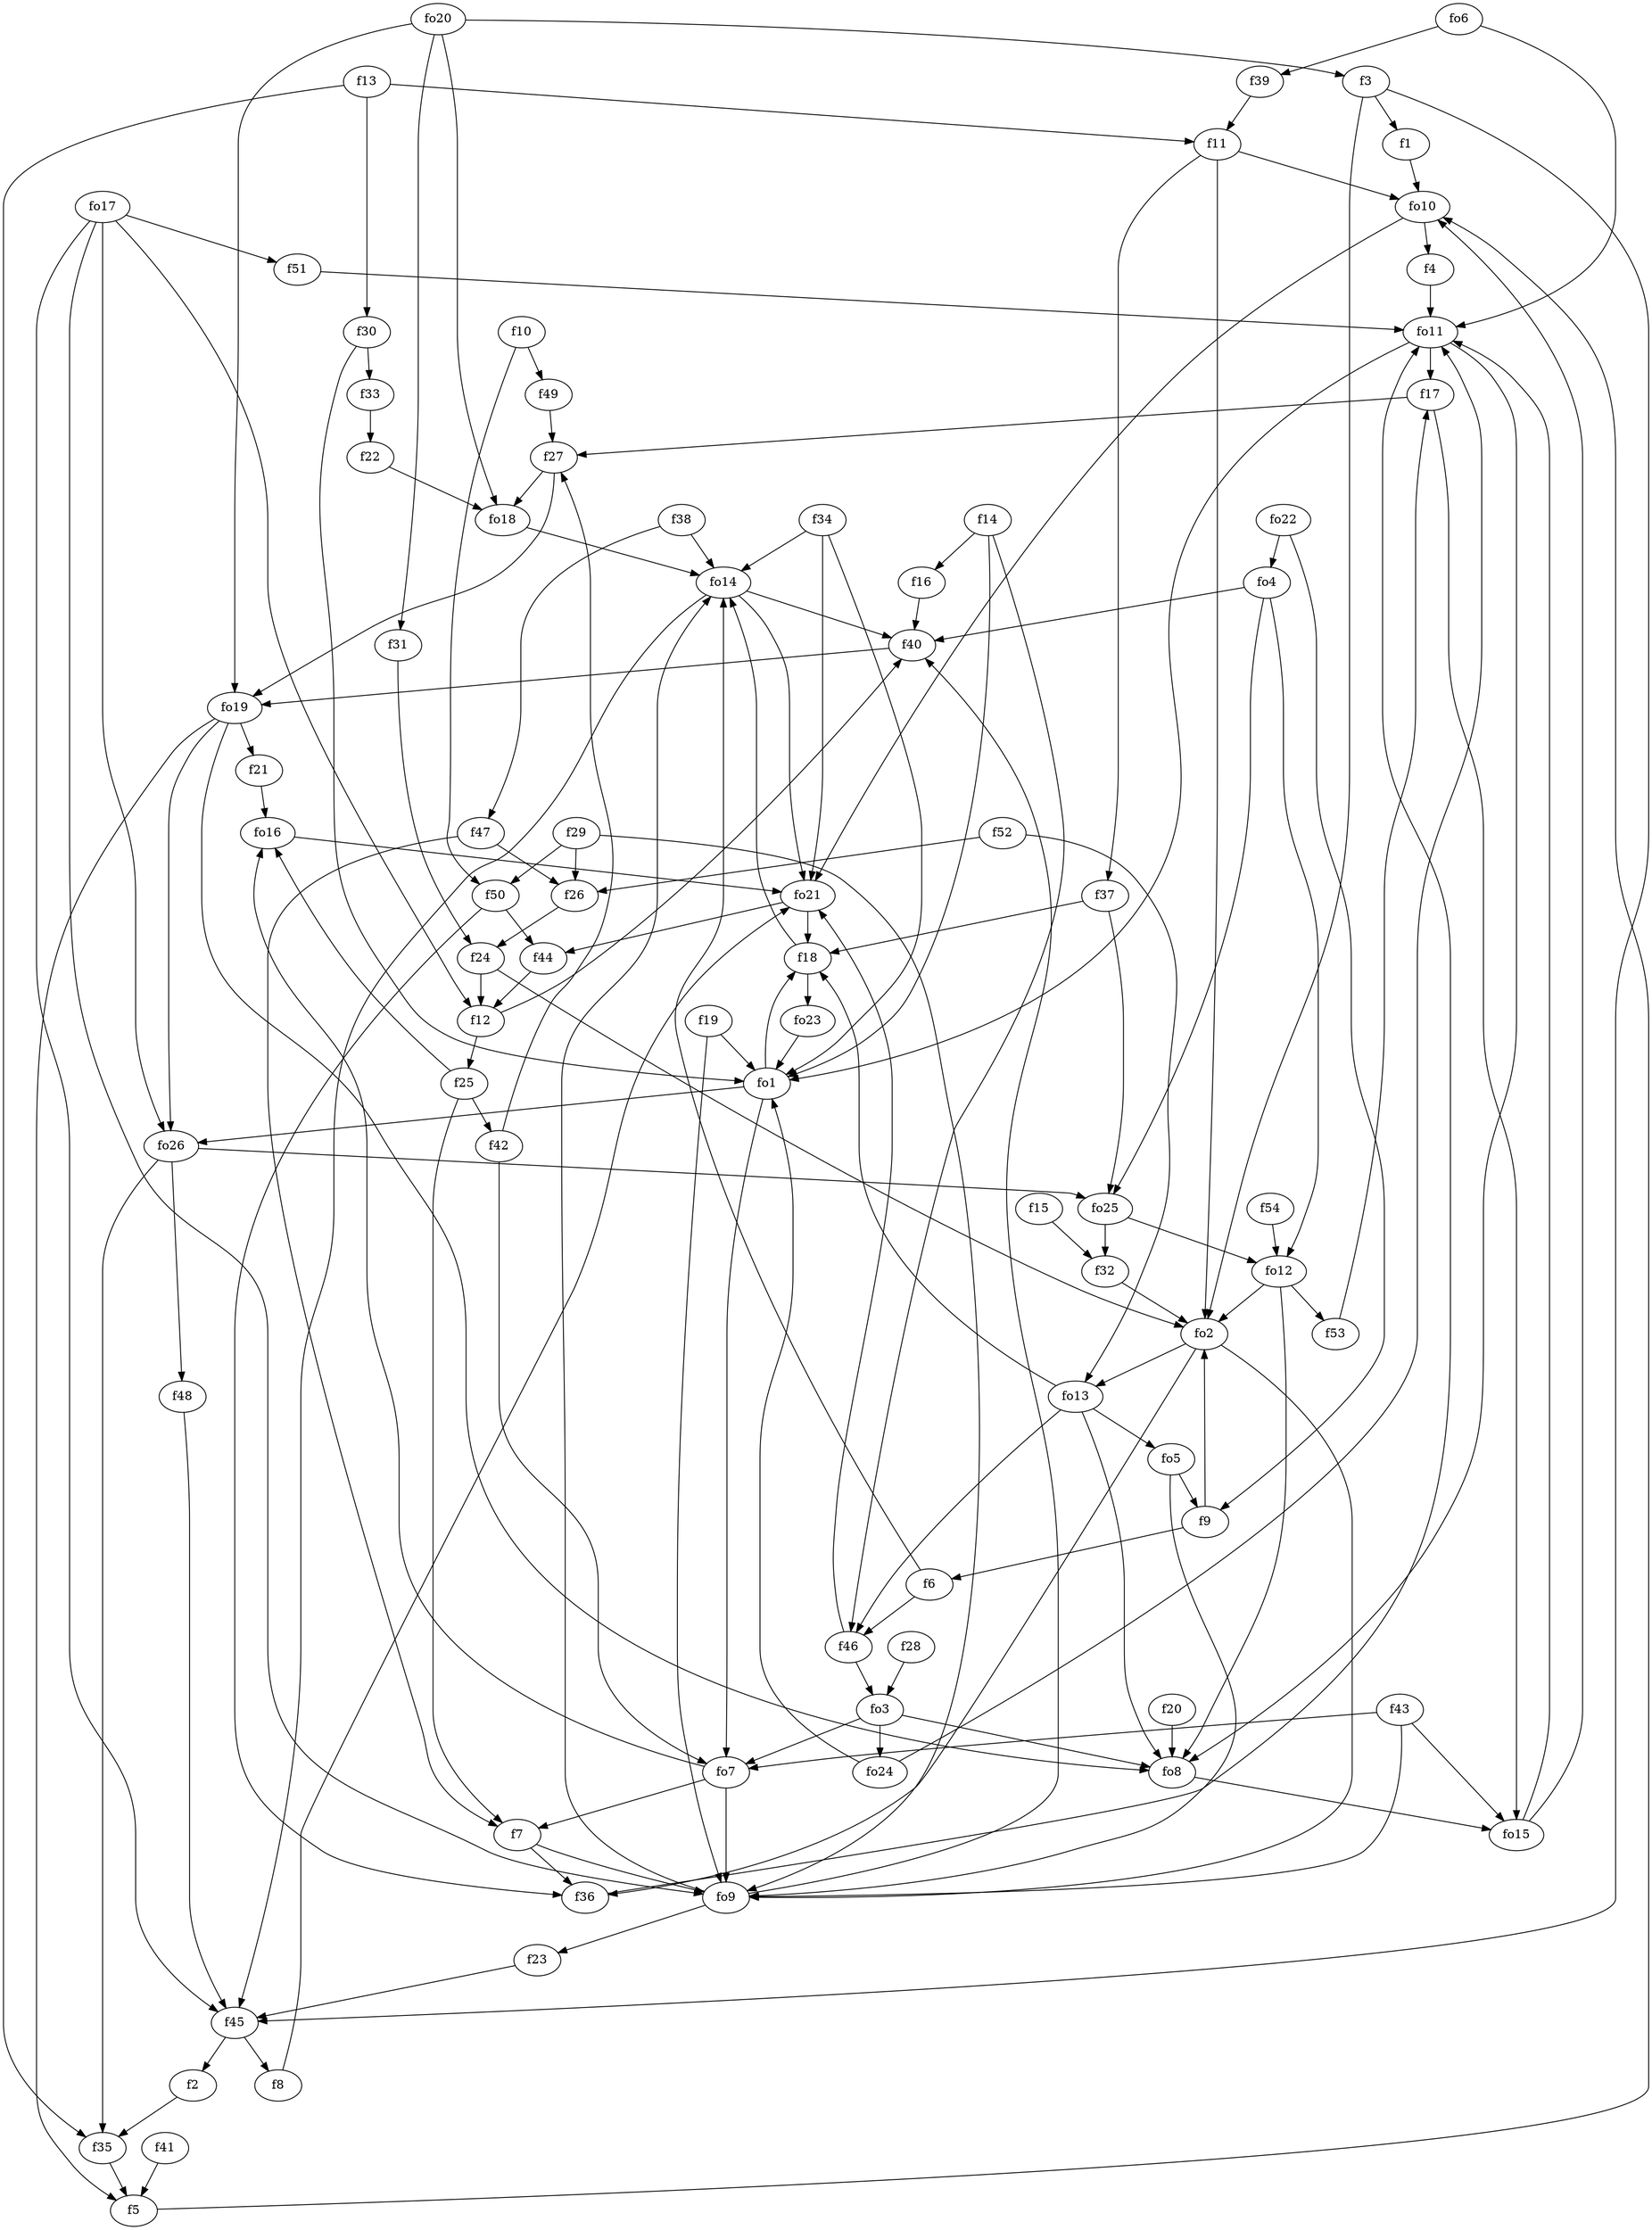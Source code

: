 strict digraph  {
f1;
f2;
f3;
f4;
f5;
f6;
f7;
f8;
f9;
f10;
f11;
f12;
f13;
f14;
f15;
f16;
f17;
f18;
f19;
f20;
f21;
f22;
f23;
f24;
f25;
f26;
f27;
f28;
f29;
f30;
f31;
f32;
f33;
f34;
f35;
f36;
f37;
f38;
f39;
f40;
f41;
f42;
f43;
f44;
f45;
f46;
f47;
f48;
f49;
f50;
f51;
f52;
f53;
f54;
fo1;
fo2;
fo3;
fo4;
fo5;
fo6;
fo7;
fo8;
fo9;
fo10;
fo11;
fo12;
fo13;
fo14;
fo15;
fo16;
fo17;
fo18;
fo19;
fo20;
fo21;
fo22;
fo23;
fo24;
fo25;
fo26;
f1 -> fo10  [weight=2];
f2 -> f35  [weight=2];
f3 -> fo2  [weight=2];
f3 -> f1  [weight=2];
f3 -> f45  [weight=2];
f4 -> fo11  [weight=2];
f5 -> fo10  [weight=2];
f6 -> f46  [weight=2];
f6 -> fo14  [weight=2];
f7 -> fo9  [weight=2];
f7 -> f36  [weight=2];
f8 -> fo21  [weight=2];
f9 -> f6  [weight=2];
f9 -> fo2  [weight=2];
f10 -> f49  [weight=2];
f10 -> f50  [weight=2];
f11 -> fo10  [weight=2];
f11 -> f37  [weight=2];
f11 -> fo2  [weight=2];
f12 -> f40  [weight=2];
f12 -> f25  [weight=2];
f13 -> f11  [weight=2];
f13 -> f35  [weight=2];
f13 -> f30  [weight=2];
f14 -> f16  [weight=2];
f14 -> f46  [weight=2];
f14 -> fo1  [weight=2];
f15 -> f32  [weight=2];
f16 -> f40  [weight=2];
f17 -> fo15  [weight=2];
f17 -> f27  [weight=2];
f18 -> fo14  [weight=2];
f18 -> fo23  [weight=2];
f19 -> fo9  [weight=2];
f19 -> fo1  [weight=2];
f20 -> fo8  [weight=2];
f21 -> fo16  [weight=2];
f22 -> fo18  [weight=2];
f23 -> f45  [weight=2];
f24 -> f12  [weight=2];
f24 -> fo2  [weight=2];
f25 -> fo16  [weight=2];
f25 -> f7  [weight=2];
f25 -> f42  [weight=2];
f26 -> f24  [weight=2];
f27 -> fo19  [weight=2];
f27 -> fo18  [weight=2];
f28 -> fo3  [weight=2];
f29 -> fo9  [weight=2];
f29 -> f26  [weight=2];
f29 -> f50  [weight=2];
f30 -> f33  [weight=2];
f30 -> fo1  [weight=2];
f31 -> f24  [weight=2];
f32 -> fo2  [weight=2];
f33 -> f22  [weight=2];
f34 -> fo14  [weight=2];
f34 -> fo1  [weight=2];
f34 -> fo21  [weight=2];
f35 -> f5  [weight=2];
f36 -> fo11  [weight=2];
f37 -> f18  [weight=2];
f37 -> fo25  [weight=2];
f38 -> f47  [weight=2];
f38 -> fo14  [weight=2];
f39 -> f11  [weight=2];
f40 -> fo19  [weight=2];
f41 -> f5  [weight=2];
f42 -> f27  [weight=2];
f42 -> fo7  [weight=2];
f43 -> fo15  [weight=2];
f43 -> fo7  [weight=2];
f43 -> fo9  [weight=2];
f44 -> f12  [weight=2];
f45 -> f2  [weight=2];
f45 -> f8  [weight=2];
f46 -> fo3  [weight=2];
f46 -> fo21  [weight=2];
f47 -> f7  [weight=2];
f47 -> f26  [weight=2];
f48 -> f45  [weight=2];
f49 -> f27  [weight=2];
f50 -> f36  [weight=2];
f50 -> f44  [weight=2];
f51 -> fo11  [weight=2];
f52 -> fo13  [weight=2];
f52 -> f26  [weight=2];
f53 -> f17  [weight=2];
f54 -> fo12  [weight=2];
fo1 -> fo26  [weight=2];
fo1 -> fo7  [weight=2];
fo1 -> f18  [weight=2];
fo2 -> fo9  [weight=2];
fo2 -> f36  [weight=2];
fo2 -> fo13  [weight=2];
fo3 -> fo7  [weight=2];
fo3 -> fo24  [weight=2];
fo3 -> fo8  [weight=2];
fo4 -> fo25  [weight=2];
fo4 -> fo12  [weight=2];
fo4 -> f40  [weight=2];
fo5 -> f9  [weight=2];
fo5 -> fo9  [weight=2];
fo6 -> fo11  [weight=2];
fo6 -> f39  [weight=2];
fo7 -> fo9  [weight=2];
fo7 -> fo16  [weight=2];
fo7 -> f7  [weight=2];
fo8 -> fo15  [weight=2];
fo9 -> f23  [weight=2];
fo9 -> f40  [weight=2];
fo9 -> fo14  [weight=2];
fo10 -> fo21  [weight=2];
fo10 -> f4  [weight=2];
fo11 -> fo1  [weight=2];
fo11 -> f17  [weight=2];
fo11 -> fo8  [weight=2];
fo12 -> f53  [weight=2];
fo12 -> fo2  [weight=2];
fo12 -> fo8  [weight=2];
fo13 -> fo8  [weight=2];
fo13 -> f18  [weight=2];
fo13 -> f46  [weight=2];
fo13 -> fo5  [weight=2];
fo14 -> f40  [weight=2];
fo14 -> f45  [weight=2];
fo14 -> fo21  [weight=2];
fo15 -> fo11  [weight=2];
fo15 -> fo10  [weight=2];
fo16 -> fo21  [weight=2];
fo17 -> f12  [weight=2];
fo17 -> fo26  [weight=2];
fo17 -> fo9  [weight=2];
fo17 -> f45  [weight=2];
fo17 -> f51  [weight=2];
fo18 -> fo14  [weight=2];
fo19 -> fo8  [weight=2];
fo19 -> f5  [weight=2];
fo19 -> fo26  [weight=2];
fo19 -> f21  [weight=2];
fo20 -> f3  [weight=2];
fo20 -> fo19  [weight=2];
fo20 -> f31  [weight=2];
fo20 -> fo18  [weight=2];
fo21 -> f44  [weight=2];
fo21 -> f18  [weight=2];
fo22 -> f9  [weight=2];
fo22 -> fo4  [weight=2];
fo23 -> fo1  [weight=2];
fo24 -> fo11  [weight=2];
fo24 -> fo1  [weight=2];
fo25 -> fo12  [weight=2];
fo25 -> f32  [weight=2];
fo26 -> f48  [weight=2];
fo26 -> fo25  [weight=2];
fo26 -> f35  [weight=2];
}

